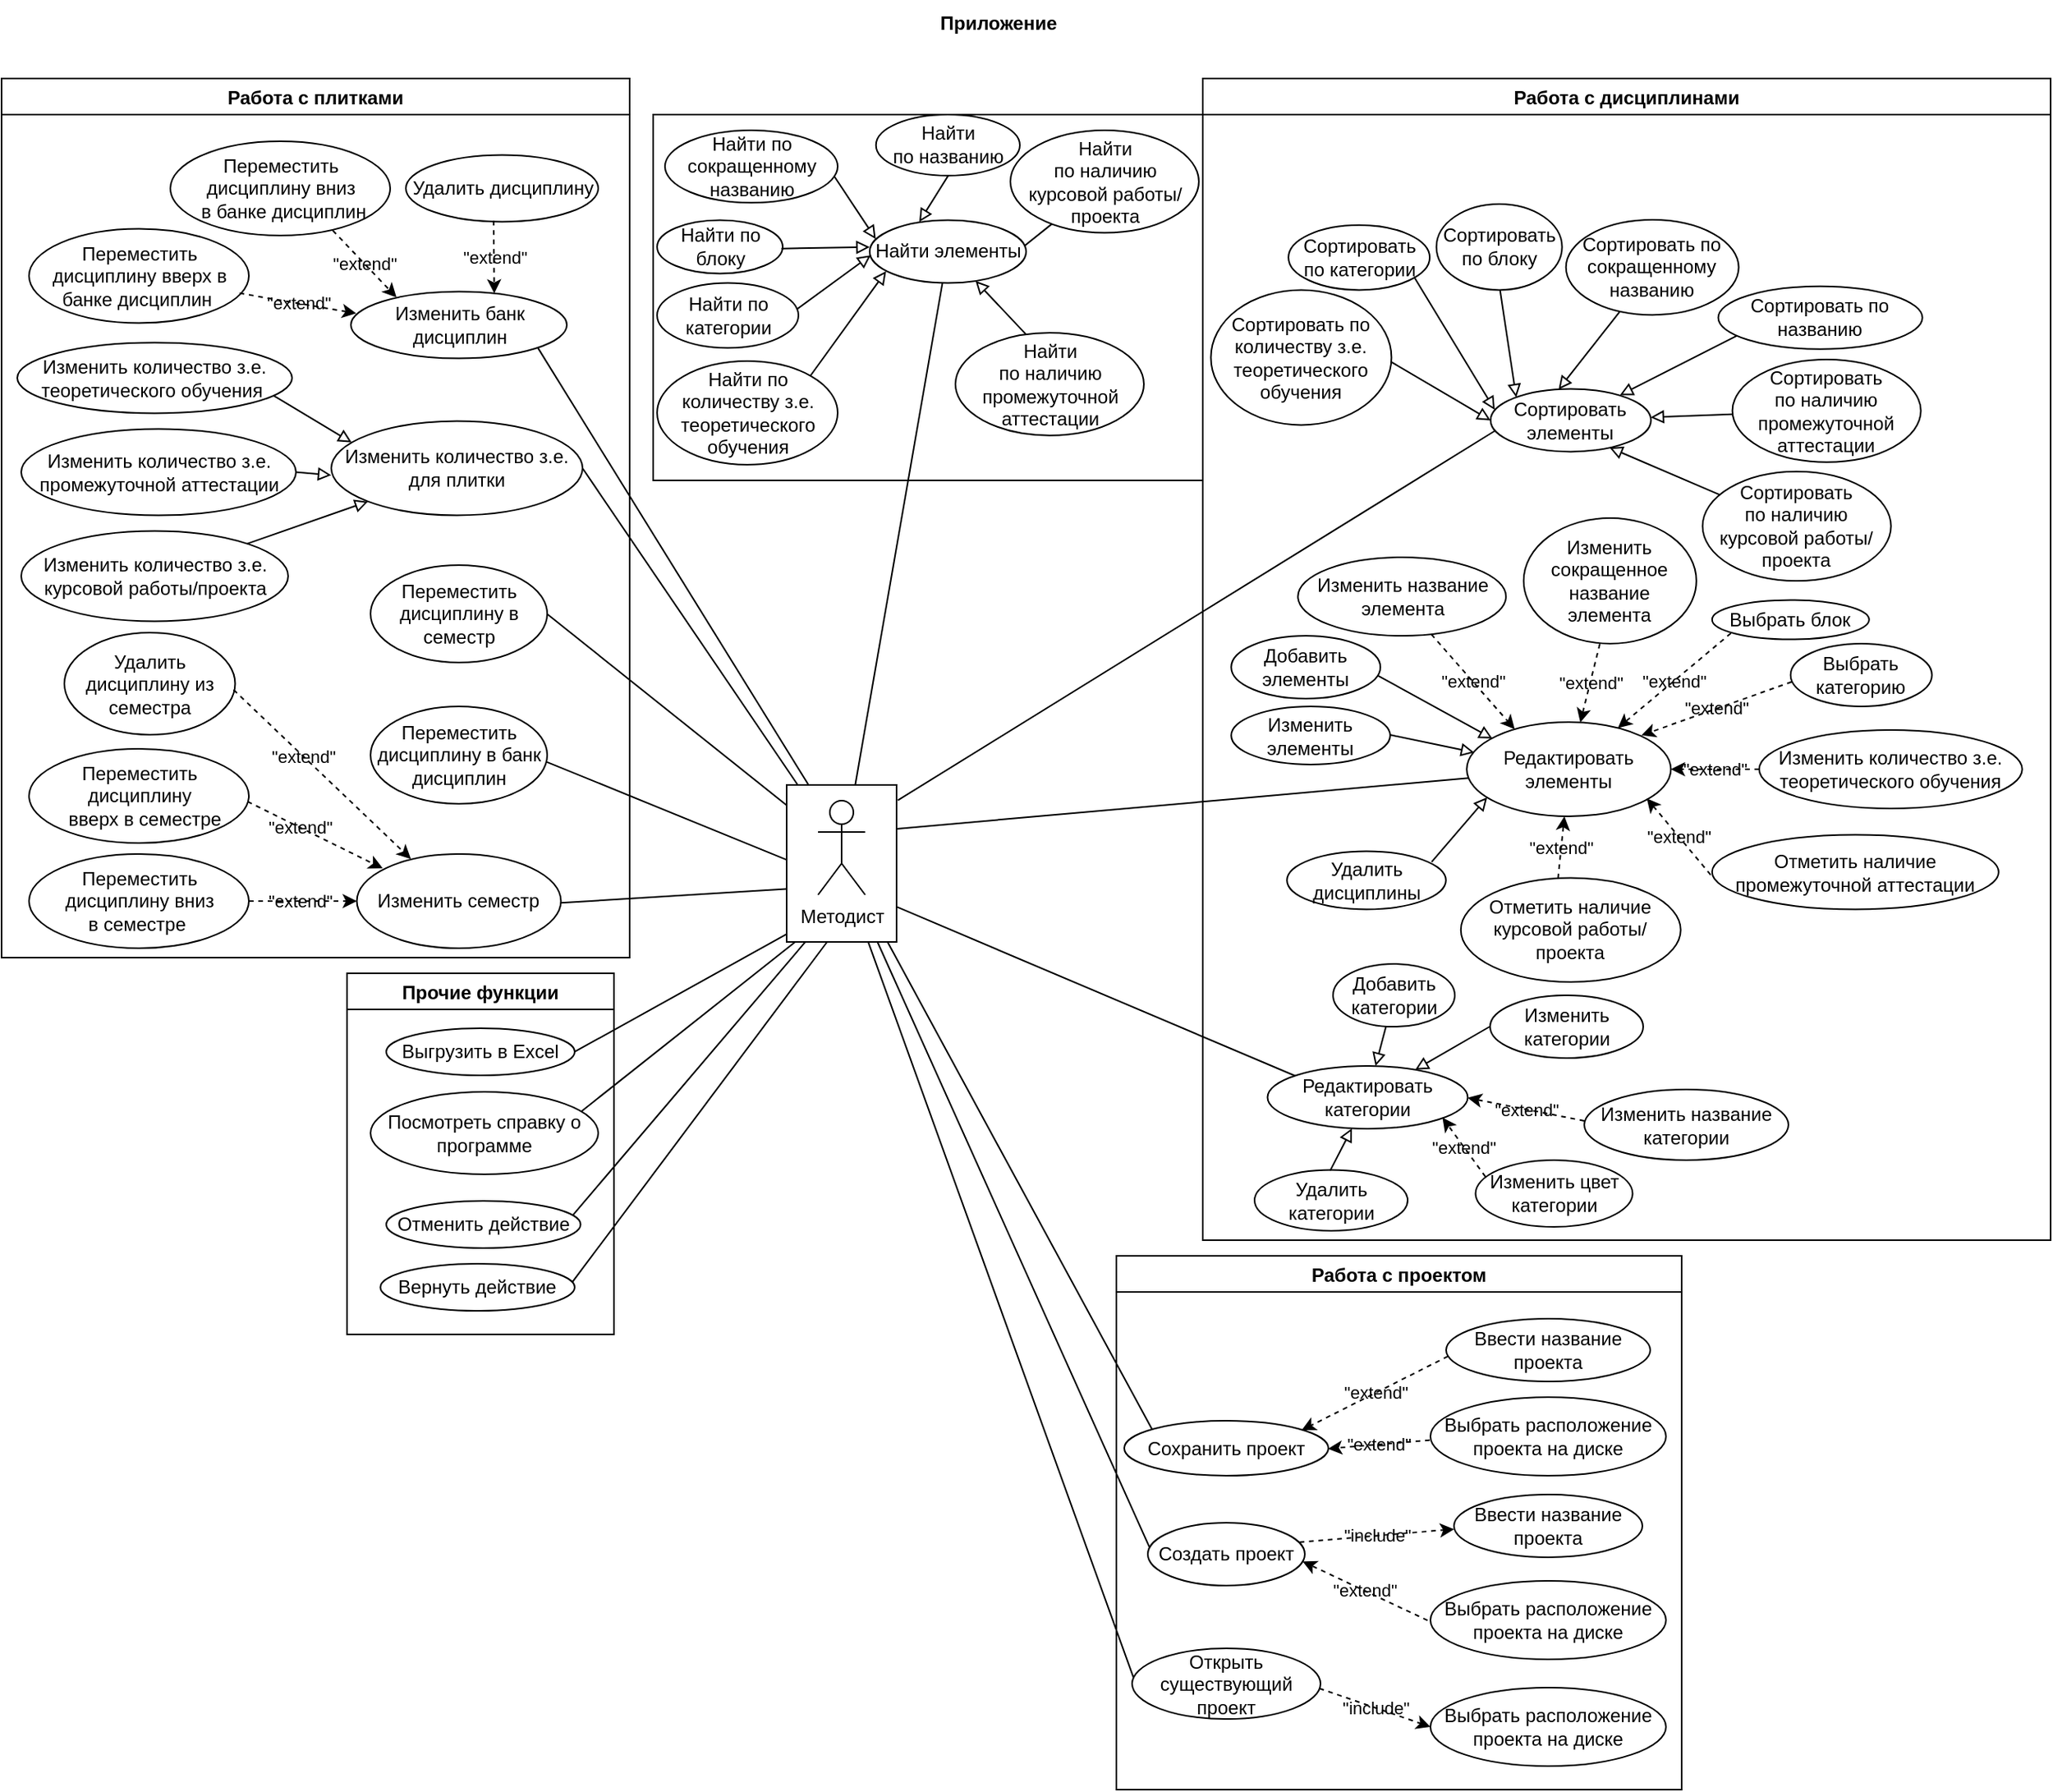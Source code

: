 <mxfile version="16.5.1" type="device"><diagram id="Zh0K8sYVSOeEKQllDIt9" name="Page-1"><mxGraphModel dx="2921" dy="776" grid="1" gridSize="10" guides="1" tooltips="1" connect="0" arrows="1" fold="1" page="1" pageScale="1" pageWidth="850" pageHeight="1100" math="0" shadow="0"><root><mxCell id="0"/><mxCell id="1" parent="0"/><mxCell id="0dDT19xBnsz_skr_ZI1Z-119" value="" style="rounded=0;whiteSpace=wrap;html=1;fillColor=none;" parent="1" vertex="1"><mxGeometry x="-465" y="73" width="350" height="233" as="geometry"/></mxCell><mxCell id="RFsgLL99TNIovuflk_hB-1" value="" style="rounded=0;whiteSpace=wrap;html=1;fillColor=none;" parent="1" vertex="1"><mxGeometry x="-380" y="500" width="70" height="100" as="geometry"/></mxCell><mxCell id="kAwzmWlMEPiF8q2u1fac-1" value="Методист" style="shape=umlActor;verticalLabelPosition=bottom;verticalAlign=top;html=1;outlineConnect=0;" parent="1" vertex="1"><mxGeometry x="-360" y="510" width="30" height="60" as="geometry"/></mxCell><mxCell id="kAwzmWlMEPiF8q2u1fac-12" value="" style="endArrow=none;html=1;rounded=0;entryX=0.01;entryY=0.387;entryDx=0;entryDy=0;entryPerimeter=0;exitX=0.826;exitY=1;exitDx=0;exitDy=0;exitPerimeter=0;" parent="1" source="RFsgLL99TNIovuflk_hB-1" target="LZsryedqlRt3QVz7Ifx7-2" edge="1"><mxGeometry width="50" height="50" relative="1" as="geometry"><mxPoint x="-330" y="530" as="sourcePoint"/><mxPoint x="-157.5" y="928.28" as="targetPoint"/></mxGeometry></mxCell><mxCell id="kAwzmWlMEPiF8q2u1fac-13" value="" style="endArrow=none;html=1;rounded=0;entryX=0.014;entryY=0.463;entryDx=0;entryDy=0;entryPerimeter=0;exitX=0.741;exitY=0.998;exitDx=0;exitDy=0;exitPerimeter=0;" parent="1" source="RFsgLL99TNIovuflk_hB-1" target="LZsryedqlRt3QVz7Ifx7-3" edge="1"><mxGeometry width="50" height="50" relative="1" as="geometry"><mxPoint x="-330" y="530" as="sourcePoint"/><mxPoint x="-167.56" y="986.58" as="targetPoint"/></mxGeometry></mxCell><mxCell id="kAwzmWlMEPiF8q2u1fac-36" value="" style="endArrow=none;html=1;rounded=0;exitX=0.998;exitY=0.28;exitDx=0;exitDy=0;exitPerimeter=0;" parent="1" source="RFsgLL99TNIovuflk_hB-1" target="0dDT19xBnsz_skr_ZI1Z-52" edge="1"><mxGeometry width="50" height="50" relative="1" as="geometry"><mxPoint x="-330" y="530" as="sourcePoint"/><mxPoint x="0.75" y="443.75" as="targetPoint"/></mxGeometry></mxCell><mxCell id="kAwzmWlMEPiF8q2u1fac-79" value="" style="endArrow=none;html=1;rounded=0;entryX=0.138;entryY=0.167;entryDx=0;entryDy=0;entryPerimeter=0;exitX=0.916;exitY=0.998;exitDx=0;exitDy=0;exitPerimeter=0;" parent="1" source="RFsgLL99TNIovuflk_hB-1" target="LZsryedqlRt3QVz7Ifx7-10" edge="1"><mxGeometry width="50" height="50" relative="1" as="geometry"><mxPoint x="-330" y="530" as="sourcePoint"/><mxPoint x="-162.76" y="878.57" as="targetPoint"/></mxGeometry></mxCell><mxCell id="kAwzmWlMEPiF8q2u1fac-81" value="" style="endArrow=none;html=1;rounded=0;entryX=0.998;entryY=0.504;entryDx=0;entryDy=0;entryPerimeter=0;exitX=-0.001;exitY=0.951;exitDx=0;exitDy=0;exitPerimeter=0;" parent="1" source="RFsgLL99TNIovuflk_hB-1" target="kAwzmWlMEPiF8q2u1fac-80" edge="1"><mxGeometry width="50" height="50" relative="1" as="geometry"><mxPoint x="-360" y="530" as="sourcePoint"/><mxPoint x="-535" y="370" as="targetPoint"/></mxGeometry></mxCell><mxCell id="kAwzmWlMEPiF8q2u1fac-84" value="" style="endArrow=none;html=1;rounded=0;exitX=0.962;exitY=0.294;exitDx=0;exitDy=0;exitPerimeter=0;entryX=0.169;entryY=1.001;entryDx=0;entryDy=0;entryPerimeter=0;" parent="1" source="kAwzmWlMEPiF8q2u1fac-85" target="RFsgLL99TNIovuflk_hB-1" edge="1"><mxGeometry width="50" height="50" relative="1" as="geometry"><mxPoint x="-560" y="830" as="sourcePoint"/><mxPoint x="-360" y="530" as="targetPoint"/></mxGeometry></mxCell><mxCell id="kAwzmWlMEPiF8q2u1fac-87" value="" style="endArrow=none;html=1;rounded=0;exitX=0.988;exitY=0.39;exitDx=0;exitDy=0;exitPerimeter=0;entryX=0.368;entryY=1;entryDx=0;entryDy=0;entryPerimeter=0;" parent="1" source="kAwzmWlMEPiF8q2u1fac-86" target="RFsgLL99TNIovuflk_hB-1" edge="1"><mxGeometry width="50" height="50" relative="1" as="geometry"><mxPoint x="-662.5" y="860" as="sourcePoint"/><mxPoint x="-360" y="530" as="targetPoint"/></mxGeometry></mxCell><mxCell id="v6wUXLLYPW9MeNvtV2WF-36" value="" style="endArrow=none;html=1;rounded=0;entryX=0.927;entryY=0.235;entryDx=0;entryDy=0;entryPerimeter=0;exitX=0.078;exitY=1;exitDx=0;exitDy=0;exitPerimeter=0;" parent="1" source="RFsgLL99TNIovuflk_hB-1" target="v6wUXLLYPW9MeNvtV2WF-35" edge="1"><mxGeometry width="50" height="50" relative="1" as="geometry"><mxPoint x="-360" y="530" as="sourcePoint"/><mxPoint x="-608.45" y="333.7" as="targetPoint"/></mxGeometry></mxCell><mxCell id="a7HYJBhB6-KczriwUQ04-21" value="" style="endArrow=none;html=1;rounded=0;entryX=0.144;entryY=0.166;entryDx=0;entryDy=0;entryPerimeter=0;exitX=0.999;exitY=0.776;exitDx=0;exitDy=0;exitPerimeter=0;" parent="1" source="RFsgLL99TNIovuflk_hB-1" target="0dDT19xBnsz_skr_ZI1Z-42" edge="1"><mxGeometry width="50" height="50" relative="1" as="geometry"><mxPoint x="-330" y="530" as="sourcePoint"/><mxPoint x="-92.99" y="666.6" as="targetPoint"/></mxGeometry></mxCell><mxCell id="a7HYJBhB6-KczriwUQ04-71" value="Прочие функции" style="swimlane;" parent="1" vertex="1"><mxGeometry x="-660" y="620" width="170" height="230" as="geometry"/></mxCell><mxCell id="kAwzmWlMEPiF8q2u1fac-73" style="edgeStyle=orthogonalEdgeStyle;rounded=0;orthogonalLoop=1;jettySize=auto;html=1;exitX=0.5;exitY=1;exitDx=0;exitDy=0;labelBorderColor=none;endArrow=block;endFill=0;" parent="a7HYJBhB6-KczriwUQ04-71" edge="1"><mxGeometry relative="1" as="geometry"><mxPoint x="35" y="46.75" as="sourcePoint"/><mxPoint x="35" y="46.75" as="targetPoint"/></mxGeometry></mxCell><mxCell id="kAwzmWlMEPiF8q2u1fac-80" value="Выгрузить в Excel" style="ellipse;whiteSpace=wrap;html=1;" parent="a7HYJBhB6-KczriwUQ04-71" vertex="1"><mxGeometry x="25" y="35" width="120" height="30" as="geometry"/></mxCell><mxCell id="kAwzmWlMEPiF8q2u1fac-85" value="Отменить действие" style="ellipse;whiteSpace=wrap;html=1;" parent="a7HYJBhB6-KczriwUQ04-71" vertex="1"><mxGeometry x="25" y="145" width="123.75" height="30" as="geometry"/></mxCell><mxCell id="kAwzmWlMEPiF8q2u1fac-86" value="Вернуть действие" style="ellipse;whiteSpace=wrap;html=1;" parent="a7HYJBhB6-KczriwUQ04-71" vertex="1"><mxGeometry x="21.25" y="185" width="123.75" height="30" as="geometry"/></mxCell><mxCell id="v6wUXLLYPW9MeNvtV2WF-35" value="Посмотреть справку о программе" style="ellipse;whiteSpace=wrap;html=1;" parent="a7HYJBhB6-KczriwUQ04-71" vertex="1"><mxGeometry x="15" y="75.5" width="145" height="52.5" as="geometry"/></mxCell><mxCell id="M-LF0yzMSiK4M49_M9BI-1" value="" style="endArrow=none;html=1;rounded=0;exitX=1;exitY=0.5;exitDx=0;exitDy=0;entryX=0.102;entryY=0.001;entryDx=0;entryDy=0;entryPerimeter=0;" parent="1" source="M-LF0yzMSiK4M49_M9BI-19" target="RFsgLL99TNIovuflk_hB-1" edge="1"><mxGeometry width="50" height="50" relative="1" as="geometry"><mxPoint x="-552" y="390" as="sourcePoint"/><mxPoint x="-360" y="530" as="targetPoint"/></mxGeometry></mxCell><mxCell id="M-LF0yzMSiK4M49_M9BI-2" value="" style="endArrow=none;html=1;rounded=0;entryX=0.997;entryY=0.498;entryDx=0;entryDy=0;entryPerimeter=0;exitX=0.001;exitY=0.13;exitDx=0;exitDy=0;exitPerimeter=0;" parent="1" source="RFsgLL99TNIovuflk_hB-1" target="M-LF0yzMSiK4M49_M9BI-27" edge="1"><mxGeometry width="50" height="50" relative="1" as="geometry"><mxPoint x="-360" y="530" as="sourcePoint"/><mxPoint x="-644.64" y="479.84" as="targetPoint"/></mxGeometry></mxCell><mxCell id="M-LF0yzMSiK4M49_M9BI-4" value="" style="endArrow=none;html=1;rounded=0;entryX=0.863;entryY=0.828;entryDx=0;entryDy=0;entryPerimeter=0;exitX=0.199;exitY=0;exitDx=0;exitDy=0;exitPerimeter=0;" parent="1" source="RFsgLL99TNIovuflk_hB-1" target="M-LF0yzMSiK4M49_M9BI-9" edge="1"><mxGeometry width="50" height="50" relative="1" as="geometry"><mxPoint x="-360" y="530" as="sourcePoint"/><mxPoint x="-652.645" y="72.185" as="targetPoint"/></mxGeometry></mxCell><mxCell id="M-LF0yzMSiK4M49_M9BI-5" value="" style="endArrow=none;html=1;rounded=0;entryX=0.997;entryY=0.519;entryDx=0;entryDy=0;entryPerimeter=0;exitX=-0.001;exitY=0.662;exitDx=0;exitDy=0;exitPerimeter=0;" parent="1" source="RFsgLL99TNIovuflk_hB-1" target="M-LF0yzMSiK4M49_M9BI-21" edge="1"><mxGeometry width="50" height="50" relative="1" as="geometry"><mxPoint x="-360" y="530" as="sourcePoint"/><mxPoint x="-622.3" y="475.95" as="targetPoint"/></mxGeometry></mxCell><mxCell id="M-LF0yzMSiK4M49_M9BI-29" value="" style="endArrow=none;html=1;rounded=0;entryX=0.996;entryY=0.569;entryDx=0;entryDy=0;entryPerimeter=0;exitX=0;exitY=0.477;exitDx=0;exitDy=0;exitPerimeter=0;" parent="1" source="RFsgLL99TNIovuflk_hB-1" target="M-LF0yzMSiK4M49_M9BI-28" edge="1"><mxGeometry width="50" height="50" relative="1" as="geometry"><mxPoint x="-360" y="530" as="sourcePoint"/><mxPoint x="-535.337" y="374.626" as="targetPoint"/></mxGeometry></mxCell><mxCell id="LZsryedqlRt3QVz7Ifx7-1" value="Работа с проектом" style="swimlane;" parent="1" vertex="1"><mxGeometry x="-170" y="800" width="360" height="340" as="geometry"/></mxCell><mxCell id="LZsryedqlRt3QVz7Ifx7-2" value="Создать проект" style="ellipse;whiteSpace=wrap;html=1;" parent="LZsryedqlRt3QVz7Ifx7-1" vertex="1"><mxGeometry x="20" y="170" width="100" height="40" as="geometry"/></mxCell><mxCell id="LZsryedqlRt3QVz7Ifx7-3" value="Открыть существующий проект" style="ellipse;whiteSpace=wrap;html=1;" parent="LZsryedqlRt3QVz7Ifx7-1" vertex="1"><mxGeometry x="10" y="250" width="120" height="45" as="geometry"/></mxCell><mxCell id="LZsryedqlRt3QVz7Ifx7-4" value="&quot;extend&quot;" style="endArrow=classic;html=1;rounded=0;dashed=1;entryX=0.986;entryY=0.616;entryDx=0;entryDy=0;entryPerimeter=0;exitX=-0.012;exitY=0.504;exitDx=0;exitDy=0;exitPerimeter=0;labelBackgroundColor=none;" parent="LZsryedqlRt3QVz7Ifx7-1" source="LZsryedqlRt3QVz7Ifx7-5" target="LZsryedqlRt3QVz7Ifx7-2" edge="1"><mxGeometry width="50" height="50" relative="1" as="geometry"><mxPoint x="197.5" y="157.5" as="sourcePoint"/><mxPoint x="157.5" y="57.5" as="targetPoint"/></mxGeometry></mxCell><mxCell id="LZsryedqlRt3QVz7Ifx7-5" value="Выбрать расположение проекта на диске" style="ellipse;whiteSpace=wrap;html=1;" parent="LZsryedqlRt3QVz7Ifx7-1" vertex="1"><mxGeometry x="200" y="207" width="150" height="50" as="geometry"/></mxCell><mxCell id="LZsryedqlRt3QVz7Ifx7-6" value="&quot;include&quot;" style="endArrow=classic;html=1;rounded=0;dashed=1;exitX=0.994;exitY=0.567;exitDx=0;exitDy=0;entryX=0;entryY=0.5;entryDx=0;entryDy=0;exitPerimeter=0;labelBackgroundColor=none;" parent="LZsryedqlRt3QVz7Ifx7-1" source="LZsryedqlRt3QVz7Ifx7-3" target="LZsryedqlRt3QVz7Ifx7-7" edge="1"><mxGeometry width="50" height="50" relative="1" as="geometry"><mxPoint x="97.5" y="317" as="sourcePoint"/><mxPoint x="162.5" y="317" as="targetPoint"/></mxGeometry></mxCell><mxCell id="LZsryedqlRt3QVz7Ifx7-7" value="Выбрать расположение проекта на диске" style="ellipse;whiteSpace=wrap;html=1;" parent="LZsryedqlRt3QVz7Ifx7-1" vertex="1"><mxGeometry x="200" y="275" width="150" height="50" as="geometry"/></mxCell><mxCell id="LZsryedqlRt3QVz7Ifx7-8" value="Ввести название проекта" style="ellipse;whiteSpace=wrap;html=1;" parent="LZsryedqlRt3QVz7Ifx7-1" vertex="1"><mxGeometry x="215" y="152" width="120" height="40" as="geometry"/></mxCell><mxCell id="LZsryedqlRt3QVz7Ifx7-9" value="&quot;include&quot;" style="endArrow=classic;html=1;rounded=0;dashed=1;exitX=0.967;exitY=0.308;exitDx=0;exitDy=0;entryX=0.001;entryY=0.552;entryDx=0;entryDy=0;labelBackgroundColor=none;exitPerimeter=0;entryPerimeter=0;" parent="LZsryedqlRt3QVz7Ifx7-1" source="LZsryedqlRt3QVz7Ifx7-2" target="LZsryedqlRt3QVz7Ifx7-8" edge="1"><mxGeometry width="50" height="50" relative="1" as="geometry"><mxPoint x="80.26" y="212.72" as="sourcePoint"/><mxPoint x="177.5" y="77.5" as="targetPoint"/></mxGeometry></mxCell><mxCell id="LZsryedqlRt3QVz7Ifx7-10" value="Сохранить проект" style="ellipse;whiteSpace=wrap;html=1;" parent="LZsryedqlRt3QVz7Ifx7-1" vertex="1"><mxGeometry x="5" y="105" width="130" height="35" as="geometry"/></mxCell><mxCell id="LZsryedqlRt3QVz7Ifx7-11" value="&quot;extend&quot;" style="endArrow=classic;html=1;rounded=0;dashed=1;entryX=0.998;entryY=0.51;entryDx=0;entryDy=0;entryPerimeter=0;labelBackgroundColor=none;exitX=-0.003;exitY=0.548;exitDx=0;exitDy=0;exitPerimeter=0;" parent="LZsryedqlRt3QVz7Ifx7-1" source="LZsryedqlRt3QVz7Ifx7-12" target="LZsryedqlRt3QVz7Ifx7-10" edge="1"><mxGeometry width="50" height="50" relative="1" as="geometry"><mxPoint x="175" y="112" as="sourcePoint"/><mxPoint x="150.9" y="102.0" as="targetPoint"/></mxGeometry></mxCell><mxCell id="LZsryedqlRt3QVz7Ifx7-12" value="Выбрать расположение проекта на диске" style="ellipse;whiteSpace=wrap;html=1;" parent="LZsryedqlRt3QVz7Ifx7-1" vertex="1"><mxGeometry x="200" y="90" width="150" height="50" as="geometry"/></mxCell><mxCell id="LZsryedqlRt3QVz7Ifx7-13" value="Ввести название проекта" style="ellipse;whiteSpace=wrap;html=1;" parent="LZsryedqlRt3QVz7Ifx7-1" vertex="1"><mxGeometry x="210" y="40" width="130" height="40" as="geometry"/></mxCell><mxCell id="LZsryedqlRt3QVz7Ifx7-14" value="&quot;extend&quot;" style="endArrow=classic;html=1;rounded=0;dashed=1;entryX=0.869;entryY=0.173;entryDx=0;entryDy=0;entryPerimeter=0;labelBackgroundColor=none;exitX=0.009;exitY=0.599;exitDx=0;exitDy=0;exitPerimeter=0;" parent="LZsryedqlRt3QVz7Ifx7-1" source="LZsryedqlRt3QVz7Ifx7-13" target="LZsryedqlRt3QVz7Ifx7-10" edge="1"><mxGeometry width="50" height="50" relative="1" as="geometry"><mxPoint x="150.53" y="107.18" as="sourcePoint"/><mxPoint x="100.0" y="140" as="targetPoint"/></mxGeometry></mxCell><mxCell id="RFsgLL99TNIovuflk_hB-2" value="" style="endArrow=none;html=1;rounded=0;" parent="1" edge="1"><mxGeometry width="50" height="50" relative="1" as="geometry"><mxPoint x="-330" y="530" as="sourcePoint"/><mxPoint x="-330" y="530" as="targetPoint"/></mxGeometry></mxCell><mxCell id="RFsgLL99TNIovuflk_hB-5" value="&lt;b&gt;Приложение&lt;/b&gt;" style="text;html=1;strokeColor=none;fillColor=none;align=center;verticalAlign=middle;whiteSpace=wrap;rounded=0;" parent="1" vertex="1"><mxGeometry x="-275" width="60" height="30" as="geometry"/></mxCell><mxCell id="M-LF0yzMSiK4M49_M9BI-6" value="Работа с плитками" style="swimlane;" parent="1" vertex="1"><mxGeometry x="-880" y="50" width="400" height="560" as="geometry"/></mxCell><mxCell id="M-LF0yzMSiK4M49_M9BI-7" value="Переместить дисциплину вверх в банке дисциплин&amp;nbsp;" style="ellipse;whiteSpace=wrap;html=1;" parent="M-LF0yzMSiK4M49_M9BI-6" vertex="1"><mxGeometry x="17.5" y="95.75" width="140" height="60" as="geometry"/></mxCell><mxCell id="M-LF0yzMSiK4M49_M9BI-8" value="Перемеcтить дисциплину вниз&lt;br&gt;&amp;nbsp; в банке дисциплин&amp;nbsp;" style="ellipse;whiteSpace=wrap;html=1;" parent="M-LF0yzMSiK4M49_M9BI-6" vertex="1"><mxGeometry x="107.5" y="40" width="140" height="60" as="geometry"/></mxCell><mxCell id="M-LF0yzMSiK4M49_M9BI-9" value="Изменить банк дисциплин" style="ellipse;whiteSpace=wrap;html=1;" parent="M-LF0yzMSiK4M49_M9BI-6" vertex="1"><mxGeometry x="222.5" y="135.75" width="137.5" height="42.5" as="geometry"/></mxCell><mxCell id="M-LF0yzMSiK4M49_M9BI-10" value="Удалить дисциплину" style="ellipse;whiteSpace=wrap;html=1;" parent="M-LF0yzMSiK4M49_M9BI-6" vertex="1"><mxGeometry x="257.5" y="48.75" width="122.5" height="42.5" as="geometry"/></mxCell><mxCell id="M-LF0yzMSiK4M49_M9BI-11" value="&quot;extend&quot;" style="endArrow=classic;html=1;rounded=0;dashed=1;entryX=0.032;entryY=0.326;entryDx=0;entryDy=0;entryPerimeter=0;labelBackgroundColor=none;" parent="M-LF0yzMSiK4M49_M9BI-6" edge="1"><mxGeometry width="50" height="50" relative="1" as="geometry"><mxPoint x="151.594" y="136.783" as="sourcePoint"/><mxPoint x="225.9" y="149.605" as="targetPoint"/></mxGeometry></mxCell><mxCell id="M-LF0yzMSiK4M49_M9BI-12" value="&quot;extend&quot;" style="endArrow=classic;html=1;rounded=0;dashed=1;entryX=0.211;entryY=0.086;entryDx=0;entryDy=0;entryPerimeter=0;labelBackgroundColor=none;exitX=0.739;exitY=0.947;exitDx=0;exitDy=0;exitPerimeter=0;" parent="M-LF0yzMSiK4M49_M9BI-6" source="M-LF0yzMSiK4M49_M9BI-8" target="M-LF0yzMSiK4M49_M9BI-9" edge="1"><mxGeometry width="50" height="50" relative="1" as="geometry"><mxPoint x="120.629" y="100.331" as="sourcePoint"/><mxPoint x="184.9" y="139.605" as="targetPoint"/></mxGeometry></mxCell><mxCell id="M-LF0yzMSiK4M49_M9BI-13" value="&quot;extend&quot;" style="endArrow=classic;html=1;rounded=0;dashed=1;entryX=0.664;entryY=0.027;entryDx=0;entryDy=0;entryPerimeter=0;labelBackgroundColor=none;exitX=0.456;exitY=0.986;exitDx=0;exitDy=0;exitPerimeter=0;" parent="M-LF0yzMSiK4M49_M9BI-6" source="M-LF0yzMSiK4M49_M9BI-10" target="M-LF0yzMSiK4M49_M9BI-9" edge="1"><mxGeometry width="50" height="50" relative="1" as="geometry"><mxPoint x="222.46" y="67.01" as="sourcePoint"/><mxPoint x="236.875" y="126.685" as="targetPoint"/></mxGeometry></mxCell><mxCell id="M-LF0yzMSiK4M49_M9BI-14" value="Изменить количество з.е.&lt;br&gt;теоретического обучения&amp;nbsp;" style="ellipse;whiteSpace=wrap;html=1;" parent="M-LF0yzMSiK4M49_M9BI-6" vertex="1"><mxGeometry x="10" y="168.25" width="175" height="45" as="geometry"/></mxCell><mxCell id="M-LF0yzMSiK4M49_M9BI-15" value="Изменить количество з.е. промежуточной аттестации" style="ellipse;whiteSpace=wrap;html=1;" parent="M-LF0yzMSiK4M49_M9BI-6" vertex="1"><mxGeometry x="12.5" y="223.25" width="175" height="55" as="geometry"/></mxCell><mxCell id="M-LF0yzMSiK4M49_M9BI-16" value="Изменить количество з.е. курсовой работы/проекта" style="ellipse;whiteSpace=wrap;html=1;" parent="M-LF0yzMSiK4M49_M9BI-6" vertex="1"><mxGeometry x="12.5" y="288.25" width="170" height="57.5" as="geometry"/></mxCell><mxCell id="M-LF0yzMSiK4M49_M9BI-17" value="" style="endArrow=block;html=1;rounded=0;labelBorderColor=none;endFill=0;entryX=0;entryY=0.574;entryDx=0;entryDy=0;exitX=1;exitY=0.5;exitDx=0;exitDy=0;entryPerimeter=0;" parent="M-LF0yzMSiK4M49_M9BI-6" source="M-LF0yzMSiK4M49_M9BI-15" target="M-LF0yzMSiK4M49_M9BI-19" edge="1"><mxGeometry width="50" height="50" relative="1" as="geometry"><mxPoint x="187.5" y="348.25" as="sourcePoint"/><mxPoint x="217.5" y="298.25" as="targetPoint"/></mxGeometry></mxCell><mxCell id="M-LF0yzMSiK4M49_M9BI-18" value="" style="endArrow=block;html=1;rounded=0;labelBorderColor=none;endFill=0;entryX=0;entryY=1;entryDx=0;entryDy=0;" parent="M-LF0yzMSiK4M49_M9BI-6" source="M-LF0yzMSiK4M49_M9BI-16" target="M-LF0yzMSiK4M49_M9BI-19" edge="1"><mxGeometry width="50" height="50" relative="1" as="geometry"><mxPoint x="277.5" y="408.25" as="sourcePoint"/><mxPoint x="253.46" y="324.65" as="targetPoint"/></mxGeometry></mxCell><mxCell id="M-LF0yzMSiK4M49_M9BI-19" value="Изменить количество з.е. для плитки" style="ellipse;whiteSpace=wrap;html=1;" parent="M-LF0yzMSiK4M49_M9BI-6" vertex="1"><mxGeometry x="210" y="218.25" width="160" height="60" as="geometry"/></mxCell><mxCell id="M-LF0yzMSiK4M49_M9BI-20" value="" style="endArrow=block;html=1;rounded=0;labelBorderColor=none;endFill=0;entryX=0.081;entryY=0.226;entryDx=0;entryDy=0;entryPerimeter=0;exitX=0.932;exitY=0.748;exitDx=0;exitDy=0;exitPerimeter=0;" parent="M-LF0yzMSiK4M49_M9BI-6" source="M-LF0yzMSiK4M49_M9BI-14" target="M-LF0yzMSiK4M49_M9BI-19" edge="1"><mxGeometry width="50" height="50" relative="1" as="geometry"><mxPoint x="277.5" y="248.25" as="sourcePoint"/><mxPoint x="247.805" y="274.19" as="targetPoint"/></mxGeometry></mxCell><mxCell id="M-LF0yzMSiK4M49_M9BI-21" value="Изменить семестр" style="ellipse;whiteSpace=wrap;html=1;" parent="M-LF0yzMSiK4M49_M9BI-6" vertex="1"><mxGeometry x="226.25" y="494" width="130" height="60" as="geometry"/></mxCell><mxCell id="M-LF0yzMSiK4M49_M9BI-22" value="Переместить дисциплину&lt;br&gt;&amp;nbsp; вверх в семестре" style="ellipse;whiteSpace=wrap;html=1;" parent="M-LF0yzMSiK4M49_M9BI-6" vertex="1"><mxGeometry x="17.5" y="427" width="140" height="60" as="geometry"/></mxCell><mxCell id="M-LF0yzMSiK4M49_M9BI-23" value="Переместить дисциплину&amp;nbsp;вниз&lt;br&gt;в семестре&amp;nbsp;" style="ellipse;whiteSpace=wrap;html=1;" parent="M-LF0yzMSiK4M49_M9BI-6" vertex="1"><mxGeometry x="17.5" y="494" width="140" height="60" as="geometry"/></mxCell><mxCell id="M-LF0yzMSiK4M49_M9BI-24" value="&quot;extend&quot;" style="endArrow=classic;html=1;rounded=0;dashed=1;labelBackgroundColor=none;" parent="M-LF0yzMSiK4M49_M9BI-6" source="M-LF0yzMSiK4M49_M9BI-23" target="M-LF0yzMSiK4M49_M9BI-21" edge="1"><mxGeometry x="-0.054" width="50" height="50" relative="1" as="geometry"><mxPoint x="602.95" y="660.65" as="sourcePoint"/><mxPoint x="95.65" y="658.855" as="targetPoint"/><mxPoint as="offset"/></mxGeometry></mxCell><mxCell id="M-LF0yzMSiK4M49_M9BI-25" value="&quot;extend&quot;" style="endArrow=classic;html=1;rounded=0;dashed=1;entryX=0.127;entryY=0.153;entryDx=0;entryDy=0;entryPerimeter=0;labelBackgroundColor=none;exitX=0.994;exitY=0.56;exitDx=0;exitDy=0;exitPerimeter=0;" parent="M-LF0yzMSiK4M49_M9BI-6" source="M-LF0yzMSiK4M49_M9BI-22" target="M-LF0yzMSiK4M49_M9BI-21" edge="1"><mxGeometry x="-0.219" width="50" height="50" relative="1" as="geometry"><mxPoint x="111.25" y="540" as="sourcePoint"/><mxPoint x="147.625" y="645.935" as="targetPoint"/><mxPoint as="offset"/></mxGeometry></mxCell><mxCell id="M-LF0yzMSiK4M49_M9BI-26" value="Удалить дисциплину из семестра" style="ellipse;whiteSpace=wrap;html=1;" parent="M-LF0yzMSiK4M49_M9BI-6" vertex="1"><mxGeometry x="40" y="353" width="108.75" height="65" as="geometry"/></mxCell><mxCell id="M-LF0yzMSiK4M49_M9BI-27" value="Переместить дисциплину в семестр" style="ellipse;whiteSpace=wrap;html=1;" parent="M-LF0yzMSiK4M49_M9BI-6" vertex="1"><mxGeometry x="235" y="310" width="112.5" height="62" as="geometry"/></mxCell><mxCell id="M-LF0yzMSiK4M49_M9BI-28" value="Переместить дисциплину в банк дисциплин" style="ellipse;whiteSpace=wrap;html=1;" parent="M-LF0yzMSiK4M49_M9BI-6" vertex="1"><mxGeometry x="235" y="400" width="112.5" height="62" as="geometry"/></mxCell><mxCell id="3c6LYTklqxiNuKAAxx59-1" value="&quot;extend&quot;" style="endArrow=classic;html=1;rounded=0;dashed=1;entryX=0.265;entryY=0.053;entryDx=0;entryDy=0;entryPerimeter=0;labelBackgroundColor=none;exitX=0.991;exitY=0.56;exitDx=0;exitDy=0;exitPerimeter=0;" parent="M-LF0yzMSiK4M49_M9BI-6" source="M-LF0yzMSiK4M49_M9BI-26" target="M-LF0yzMSiK4M49_M9BI-21" edge="1"><mxGeometry x="-0.219" width="50" height="50" relative="1" as="geometry"><mxPoint x="166.66" y="470.6" as="sourcePoint"/><mxPoint x="245.26" y="514.18" as="targetPoint"/><mxPoint as="offset"/></mxGeometry></mxCell><mxCell id="0dDT19xBnsz_skr_ZI1Z-40" value="Работа с дисциплинами" style="swimlane;" parent="1" vertex="1"><mxGeometry x="-115" y="50" width="540" height="740" as="geometry"/></mxCell><mxCell id="0dDT19xBnsz_skr_ZI1Z-41" value="Добавить категории" style="ellipse;whiteSpace=wrap;html=1;" parent="0dDT19xBnsz_skr_ZI1Z-40" vertex="1"><mxGeometry x="83" y="564" width="77.5" height="40" as="geometry"/></mxCell><mxCell id="0dDT19xBnsz_skr_ZI1Z-42" value="Редактировать категории" style="ellipse;whiteSpace=wrap;html=1;" parent="0dDT19xBnsz_skr_ZI1Z-40" vertex="1"><mxGeometry x="41.25" y="629" width="127.5" height="40" as="geometry"/></mxCell><mxCell id="0dDT19xBnsz_skr_ZI1Z-43" value="" style="endArrow=block;html=1;rounded=0;labelBorderColor=none;endFill=0;" parent="0dDT19xBnsz_skr_ZI1Z-40" source="0dDT19xBnsz_skr_ZI1Z-41" target="0dDT19xBnsz_skr_ZI1Z-42" edge="1"><mxGeometry width="50" height="50" relative="1" as="geometry"><mxPoint x="18.31" y="551.4" as="sourcePoint"/><mxPoint x="10.098" y="610.0" as="targetPoint"/></mxGeometry></mxCell><mxCell id="0dDT19xBnsz_skr_ZI1Z-44" value="Изменить категории" style="ellipse;whiteSpace=wrap;html=1;" parent="0dDT19xBnsz_skr_ZI1Z-40" vertex="1"><mxGeometry x="183" y="584" width="97.5" height="40" as="geometry"/></mxCell><mxCell id="0dDT19xBnsz_skr_ZI1Z-45" value="" style="endArrow=block;html=1;rounded=0;labelBorderColor=none;endFill=0;exitX=-0.003;exitY=0.5;exitDx=0;exitDy=0;exitPerimeter=0;" parent="0dDT19xBnsz_skr_ZI1Z-40" source="0dDT19xBnsz_skr_ZI1Z-44" target="0dDT19xBnsz_skr_ZI1Z-42" edge="1"><mxGeometry width="50" height="50" relative="1" as="geometry"><mxPoint x="193.13" y="645.0" as="sourcePoint"/><mxPoint x="159.802" y="675.97" as="targetPoint"/></mxGeometry></mxCell><mxCell id="0dDT19xBnsz_skr_ZI1Z-46" value="Удалить категории" style="ellipse;whiteSpace=wrap;html=1;" parent="0dDT19xBnsz_skr_ZI1Z-40" vertex="1"><mxGeometry x="33" y="695.25" width="97.5" height="38.75" as="geometry"/></mxCell><mxCell id="0dDT19xBnsz_skr_ZI1Z-47" value="" style="endArrow=block;html=1;rounded=0;labelBorderColor=none;endFill=0;exitX=0.494;exitY=0.011;exitDx=0;exitDy=0;exitPerimeter=0;" parent="0dDT19xBnsz_skr_ZI1Z-40" source="0dDT19xBnsz_skr_ZI1Z-46" target="0dDT19xBnsz_skr_ZI1Z-42" edge="1"><mxGeometry width="50" height="50" relative="1" as="geometry"><mxPoint x="218.75" y="724" as="sourcePoint"/><mxPoint x="194.123" y="689.649" as="targetPoint"/></mxGeometry></mxCell><mxCell id="0dDT19xBnsz_skr_ZI1Z-48" value="Изменить название категории" style="ellipse;whiteSpace=wrap;html=1;" parent="0dDT19xBnsz_skr_ZI1Z-40" vertex="1"><mxGeometry x="243" y="644" width="130" height="45" as="geometry"/></mxCell><mxCell id="0dDT19xBnsz_skr_ZI1Z-49" value="Изменить цвет категории" style="ellipse;whiteSpace=wrap;html=1;" parent="0dDT19xBnsz_skr_ZI1Z-40" vertex="1"><mxGeometry x="173.75" y="689" width="100" height="42.5" as="geometry"/></mxCell><mxCell id="0dDT19xBnsz_skr_ZI1Z-50" value="&quot;extend&quot;" style="endArrow=classic;html=1;rounded=0;dashed=1;labelBackgroundColor=none;exitX=0;exitY=0.444;exitDx=0;exitDy=0;exitPerimeter=0;entryX=1;entryY=0.508;entryDx=0;entryDy=0;entryPerimeter=0;" parent="0dDT19xBnsz_skr_ZI1Z-40" source="0dDT19xBnsz_skr_ZI1Z-48" target="0dDT19xBnsz_skr_ZI1Z-42" edge="1"><mxGeometry width="50" height="50" relative="1" as="geometry"><mxPoint x="253.97" y="479.25" as="sourcePoint"/><mxPoint x="211.967" y="516.6" as="targetPoint"/></mxGeometry></mxCell><mxCell id="0dDT19xBnsz_skr_ZI1Z-51" value="&quot;extend&quot;" style="endArrow=classic;html=1;rounded=0;dashed=1;labelBackgroundColor=none;entryX=0.874;entryY=0.823;entryDx=0;entryDy=0;entryPerimeter=0;exitX=0.063;exitY=0.249;exitDx=0;exitDy=0;exitPerimeter=0;" parent="0dDT19xBnsz_skr_ZI1Z-40" source="0dDT19xBnsz_skr_ZI1Z-49" target="0dDT19xBnsz_skr_ZI1Z-42" edge="1"><mxGeometry width="50" height="50" relative="1" as="geometry"><mxPoint x="368.75" y="704" as="sourcePoint"/><mxPoint x="323.84" y="677.789" as="targetPoint"/></mxGeometry></mxCell><mxCell id="0dDT19xBnsz_skr_ZI1Z-52" value="Редактировать элементы" style="ellipse;whiteSpace=wrap;html=1;" parent="0dDT19xBnsz_skr_ZI1Z-40" vertex="1"><mxGeometry x="168.13" y="410" width="130" height="60" as="geometry"/></mxCell><mxCell id="0dDT19xBnsz_skr_ZI1Z-53" value="Выбрать блок" style="ellipse;whiteSpace=wrap;html=1;" parent="0dDT19xBnsz_skr_ZI1Z-40" vertex="1"><mxGeometry x="324.38" y="332.25" width="100" height="25" as="geometry"/></mxCell><mxCell id="0dDT19xBnsz_skr_ZI1Z-54" value="Изменить название элемента" style="ellipse;whiteSpace=wrap;html=1;" parent="0dDT19xBnsz_skr_ZI1Z-40" vertex="1"><mxGeometry x="60.63" y="305" width="132.5" height="50" as="geometry"/></mxCell><mxCell id="0dDT19xBnsz_skr_ZI1Z-55" value="Изменить количество з.е.&lt;br&gt;теоретического обучения" style="ellipse;whiteSpace=wrap;html=1;" parent="0dDT19xBnsz_skr_ZI1Z-40" vertex="1"><mxGeometry x="354.38" y="415" width="167.5" height="50" as="geometry"/></mxCell><mxCell id="0dDT19xBnsz_skr_ZI1Z-56" value="&quot;extend&quot;" style="endArrow=classic;html=1;rounded=0;dashed=1;labelBorderColor=none;exitX=0.641;exitY=0.981;exitDx=0;exitDy=0;exitPerimeter=0;labelBackgroundColor=none;entryX=0.235;entryY=0.075;entryDx=0;entryDy=0;entryPerimeter=0;" parent="0dDT19xBnsz_skr_ZI1Z-40" source="0dDT19xBnsz_skr_ZI1Z-54" target="0dDT19xBnsz_skr_ZI1Z-52" edge="1"><mxGeometry width="50" height="50" relative="1" as="geometry"><mxPoint x="308.13" y="450" as="sourcePoint"/><mxPoint x="78.13" y="380" as="targetPoint"/></mxGeometry></mxCell><mxCell id="0dDT19xBnsz_skr_ZI1Z-59" value="Выбрать категорию" style="ellipse;whiteSpace=wrap;html=1;" parent="0dDT19xBnsz_skr_ZI1Z-40" vertex="1"><mxGeometry x="374.38" y="360" width="90" height="40" as="geometry"/></mxCell><mxCell id="0dDT19xBnsz_skr_ZI1Z-62" value="Отметить наличие курсовой работы/ проекта" style="ellipse;whiteSpace=wrap;html=1;" parent="0dDT19xBnsz_skr_ZI1Z-40" vertex="1"><mxGeometry x="164.38" y="509.25" width="140" height="66.25" as="geometry"/></mxCell><mxCell id="0dDT19xBnsz_skr_ZI1Z-63" value="&quot;extend&quot;" style="endArrow=classic;html=1;rounded=0;dashed=1;exitX=0.442;exitY=0.005;exitDx=0;exitDy=0;labelBackgroundColor=none;exitPerimeter=0;" parent="0dDT19xBnsz_skr_ZI1Z-40" source="0dDT19xBnsz_skr_ZI1Z-62" target="0dDT19xBnsz_skr_ZI1Z-52" edge="1"><mxGeometry width="50" height="50" relative="1" as="geometry"><mxPoint x="93.13" y="515" as="sourcePoint"/><mxPoint x="186.71" y="466.62" as="targetPoint"/></mxGeometry></mxCell><mxCell id="0dDT19xBnsz_skr_ZI1Z-64" value="Изменить сокращенное название элемента" style="ellipse;whiteSpace=wrap;html=1;" parent="0dDT19xBnsz_skr_ZI1Z-40" vertex="1"><mxGeometry x="204.38" y="280" width="110" height="80" as="geometry"/></mxCell><mxCell id="0dDT19xBnsz_skr_ZI1Z-65" value="Отметить наличие промежуточной аттестации" style="ellipse;whiteSpace=wrap;html=1;" parent="0dDT19xBnsz_skr_ZI1Z-40" vertex="1"><mxGeometry x="324.38" y="481.75" width="182.5" height="47.5" as="geometry"/></mxCell><mxCell id="0dDT19xBnsz_skr_ZI1Z-66" value="&quot;extend&quot;" style="endArrow=classic;html=1;rounded=0;dashed=1;labelBackgroundColor=none;exitX=-0.005;exitY=0.537;exitDx=0;exitDy=0;exitPerimeter=0;entryX=0.882;entryY=0.809;entryDx=0;entryDy=0;entryPerimeter=0;" parent="0dDT19xBnsz_skr_ZI1Z-40" source="0dDT19xBnsz_skr_ZI1Z-65" target="0dDT19xBnsz_skr_ZI1Z-52" edge="1"><mxGeometry width="50" height="50" relative="1" as="geometry"><mxPoint x="333.53" y="559.105" as="sourcePoint"/><mxPoint x="266.361" y="478.019" as="targetPoint"/></mxGeometry></mxCell><mxCell id="0dDT19xBnsz_skr_ZI1Z-67" value="&quot;extend&quot;" style="endArrow=classic;html=1;rounded=0;dashed=1;labelBorderColor=none;exitX=0.441;exitY=1.002;exitDx=0;exitDy=0;exitPerimeter=0;labelBackgroundColor=none;" parent="0dDT19xBnsz_skr_ZI1Z-40" source="0dDT19xBnsz_skr_ZI1Z-64" target="0dDT19xBnsz_skr_ZI1Z-52" edge="1"><mxGeometry width="50" height="50" relative="1" as="geometry"><mxPoint x="143.062" y="364.05" as="sourcePoint"/><mxPoint x="194.25" y="429.72" as="targetPoint"/></mxGeometry></mxCell><mxCell id="0dDT19xBnsz_skr_ZI1Z-68" value="&quot;extend&quot;" style="endArrow=classic;html=1;rounded=0;dashed=1;labelBorderColor=none;exitX=0.12;exitY=0.844;exitDx=0;exitDy=0;exitPerimeter=0;labelBackgroundColor=none;" parent="0dDT19xBnsz_skr_ZI1Z-40" source="0dDT19xBnsz_skr_ZI1Z-53" target="0dDT19xBnsz_skr_ZI1Z-52" edge="1"><mxGeometry width="50" height="50" relative="1" as="geometry"><mxPoint x="251.64" y="360.16" as="sourcePoint"/><mxPoint x="245.84" y="420.026" as="targetPoint"/></mxGeometry></mxCell><mxCell id="0dDT19xBnsz_skr_ZI1Z-69" value="&quot;extend&quot;" style="endArrow=classic;html=1;rounded=0;dashed=1;labelBorderColor=none;labelBackgroundColor=none;exitX=0.007;exitY=0.609;exitDx=0;exitDy=0;exitPerimeter=0;entryX=0.856;entryY=0.14;entryDx=0;entryDy=0;entryPerimeter=0;" parent="0dDT19xBnsz_skr_ZI1Z-40" source="0dDT19xBnsz_skr_ZI1Z-59" target="0dDT19xBnsz_skr_ZI1Z-52" edge="1"><mxGeometry width="50" height="50" relative="1" as="geometry"><mxPoint x="358.13" y="410" as="sourcePoint"/><mxPoint x="272.372" y="423.207" as="targetPoint"/></mxGeometry></mxCell><mxCell id="0dDT19xBnsz_skr_ZI1Z-70" value="&quot;extend&quot;" style="endArrow=classic;html=1;rounded=0;dashed=1;labelBackgroundColor=none;" parent="0dDT19xBnsz_skr_ZI1Z-40" source="0dDT19xBnsz_skr_ZI1Z-55" target="0dDT19xBnsz_skr_ZI1Z-52" edge="1"><mxGeometry width="50" height="50" relative="1" as="geometry"><mxPoint x="212.262" y="529.63" as="sourcePoint"/><mxPoint x="221.29" y="478.8" as="targetPoint"/></mxGeometry></mxCell><mxCell id="0dDT19xBnsz_skr_ZI1Z-71" value="Добавить элементы" style="ellipse;whiteSpace=wrap;html=1;" parent="0dDT19xBnsz_skr_ZI1Z-40" vertex="1"><mxGeometry x="18.13" y="355" width="95" height="40" as="geometry"/></mxCell><mxCell id="0dDT19xBnsz_skr_ZI1Z-72" value="Изменить элементы" style="ellipse;whiteSpace=wrap;html=1;" parent="0dDT19xBnsz_skr_ZI1Z-40" vertex="1"><mxGeometry x="18.13" y="400" width="101.25" height="37" as="geometry"/></mxCell><mxCell id="0dDT19xBnsz_skr_ZI1Z-73" value="" style="endArrow=block;html=1;rounded=0;labelBorderColor=none;endFill=0;exitX=0.982;exitY=0.633;exitDx=0;exitDy=0;exitPerimeter=0;entryX=0.126;entryY=0.174;entryDx=0;entryDy=0;entryPerimeter=0;" parent="0dDT19xBnsz_skr_ZI1Z-40" source="0dDT19xBnsz_skr_ZI1Z-71" target="0dDT19xBnsz_skr_ZI1Z-52" edge="1"><mxGeometry width="50" height="50" relative="1" as="geometry"><mxPoint x="148.13" y="411.25" as="sourcePoint"/><mxPoint x="111.073" y="436.999" as="targetPoint"/></mxGeometry></mxCell><mxCell id="0dDT19xBnsz_skr_ZI1Z-74" value="" style="endArrow=block;html=1;rounded=0;labelBorderColor=none;endFill=0;exitX=1.001;exitY=0.491;exitDx=0;exitDy=0;exitPerimeter=0;entryX=0.037;entryY=0.322;entryDx=0;entryDy=0;entryPerimeter=0;" parent="0dDT19xBnsz_skr_ZI1Z-40" source="0dDT19xBnsz_skr_ZI1Z-72" target="0dDT19xBnsz_skr_ZI1Z-52" edge="1"><mxGeometry width="50" height="50" relative="1" as="geometry"><mxPoint x="121.42" y="390.32" as="sourcePoint"/><mxPoint x="194.51" y="430.44" as="targetPoint"/></mxGeometry></mxCell><mxCell id="0dDT19xBnsz_skr_ZI1Z-75" value="Удалить дисциплины" style="ellipse;whiteSpace=wrap;html=1;" parent="0dDT19xBnsz_skr_ZI1Z-40" vertex="1"><mxGeometry x="53.63" y="492.25" width="101.25" height="37" as="geometry"/></mxCell><mxCell id="0dDT19xBnsz_skr_ZI1Z-76" value="" style="endArrow=block;html=1;rounded=0;labelBorderColor=none;endFill=0;exitX=0.91;exitY=0.184;exitDx=0;exitDy=0;exitPerimeter=0;entryX=0.1;entryY=0.798;entryDx=0;entryDy=0;entryPerimeter=0;" parent="0dDT19xBnsz_skr_ZI1Z-40" source="0dDT19xBnsz_skr_ZI1Z-75" target="0dDT19xBnsz_skr_ZI1Z-52" edge="1"><mxGeometry width="50" height="50" relative="1" as="geometry"><mxPoint x="129.481" y="428.167" as="sourcePoint"/><mxPoint x="182.94" y="439.32" as="targetPoint"/></mxGeometry></mxCell><mxCell id="0dDT19xBnsz_skr_ZI1Z-79" value="Сортировать по сокращенному названию" style="ellipse;whiteSpace=wrap;html=1;" parent="0dDT19xBnsz_skr_ZI1Z-40" vertex="1"><mxGeometry x="231.32" y="90.0" width="110" height="60.62" as="geometry"/></mxCell><mxCell id="0dDT19xBnsz_skr_ZI1Z-80" value="Сортировать элементы" style="ellipse;whiteSpace=wrap;html=1;" parent="0dDT19xBnsz_skr_ZI1Z-40" vertex="1"><mxGeometry x="183.32" y="197.69" width="102.12" height="40" as="geometry"/></mxCell><mxCell id="0dDT19xBnsz_skr_ZI1Z-81" value="Сортировать по названию" style="ellipse;whiteSpace=wrap;html=1;" parent="0dDT19xBnsz_skr_ZI1Z-40" vertex="1"><mxGeometry x="328.32" y="132.38" width="130" height="40" as="geometry"/></mxCell><mxCell id="0dDT19xBnsz_skr_ZI1Z-82" value="Сортировать по блоку" style="ellipse;whiteSpace=wrap;html=1;" parent="0dDT19xBnsz_skr_ZI1Z-40" vertex="1"><mxGeometry x="148.82" y="80" width="80" height="54.69" as="geometry"/></mxCell><mxCell id="0dDT19xBnsz_skr_ZI1Z-83" value="Сортировать по категории" style="ellipse;whiteSpace=wrap;html=1;" parent="0dDT19xBnsz_skr_ZI1Z-40" vertex="1"><mxGeometry x="54.57" y="93.34" width="90" height="41.35" as="geometry"/></mxCell><mxCell id="0dDT19xBnsz_skr_ZI1Z-84" value="Сортировать по количеству з.е. теоретического &lt;br&gt;обучения" style="ellipse;whiteSpace=wrap;html=1;" parent="0dDT19xBnsz_skr_ZI1Z-40" vertex="1"><mxGeometry x="5.19" y="134.69" width="115" height="86" as="geometry"/></mxCell><mxCell id="0dDT19xBnsz_skr_ZI1Z-85" value="Сортировать &lt;br&gt;по наличию промежуточной аттестации" style="ellipse;whiteSpace=wrap;html=1;" parent="0dDT19xBnsz_skr_ZI1Z-40" vertex="1"><mxGeometry x="337.32" y="179.03" width="120" height="65.31" as="geometry"/></mxCell><mxCell id="0dDT19xBnsz_skr_ZI1Z-86" value="Сортировать &lt;br&gt;по наличию курсовой работы/проекта" style="ellipse;whiteSpace=wrap;html=1;" parent="0dDT19xBnsz_skr_ZI1Z-40" vertex="1"><mxGeometry x="318.32" y="250.34" width="120" height="69.66" as="geometry"/></mxCell><mxCell id="0dDT19xBnsz_skr_ZI1Z-87" value="" style="endArrow=block;html=1;rounded=0;labelBorderColor=none;endFill=0;exitX=0.092;exitY=0.787;exitDx=0;exitDy=0;exitPerimeter=0;entryX=0.806;entryY=0.102;entryDx=0;entryDy=0;entryPerimeter=0;" parent="0dDT19xBnsz_skr_ZI1Z-40" source="0dDT19xBnsz_skr_ZI1Z-81" target="0dDT19xBnsz_skr_ZI1Z-80" edge="1"><mxGeometry width="50" height="50" relative="1" as="geometry"><mxPoint x="1003.51" y="-104.986" as="sourcePoint"/><mxPoint x="1012.38" y="-75.31" as="targetPoint"/></mxGeometry></mxCell><mxCell id="0dDT19xBnsz_skr_ZI1Z-88" value="" style="endArrow=block;html=1;rounded=0;labelBorderColor=none;endFill=0;exitX=0.313;exitY=0.962;exitDx=0;exitDy=0;exitPerimeter=0;entryX=0.424;entryY=0.01;entryDx=0;entryDy=0;entryPerimeter=0;" parent="0dDT19xBnsz_skr_ZI1Z-40" source="0dDT19xBnsz_skr_ZI1Z-79" target="0dDT19xBnsz_skr_ZI1Z-80" edge="1"><mxGeometry width="50" height="50" relative="1" as="geometry"><mxPoint x="1145.96" y="-105.91" as="sourcePoint"/><mxPoint x="1125.629" y="-48.23" as="targetPoint"/></mxGeometry></mxCell><mxCell id="0dDT19xBnsz_skr_ZI1Z-89" value="" style="endArrow=block;html=1;rounded=0;labelBorderColor=none;endFill=0;exitX=0.507;exitY=1.007;exitDx=0;exitDy=0;exitPerimeter=0;entryX=0.16;entryY=0.135;entryDx=0;entryDy=0;entryPerimeter=0;" parent="0dDT19xBnsz_skr_ZI1Z-40" source="0dDT19xBnsz_skr_ZI1Z-82" target="0dDT19xBnsz_skr_ZI1Z-80" edge="1"><mxGeometry width="50" height="50" relative="1" as="geometry"><mxPoint x="1053.27" y="-112.892" as="sourcePoint"/><mxPoint x="1086.619" y="-51.91" as="targetPoint"/></mxGeometry></mxCell><mxCell id="0dDT19xBnsz_skr_ZI1Z-90" value="" style="endArrow=block;html=1;rounded=0;labelBorderColor=none;endFill=0;exitX=0.889;exitY=0.799;exitDx=0;exitDy=0;exitPerimeter=0;entryX=0.026;entryY=0.335;entryDx=0;entryDy=0;entryPerimeter=0;" parent="0dDT19xBnsz_skr_ZI1Z-40" source="0dDT19xBnsz_skr_ZI1Z-83" target="0dDT19xBnsz_skr_ZI1Z-80" edge="1"><mxGeometry width="50" height="50" relative="1" as="geometry"><mxPoint x="966.84" y="-125.724" as="sourcePoint"/><mxPoint x="1059.659" y="-46.91" as="targetPoint"/></mxGeometry></mxCell><mxCell id="0dDT19xBnsz_skr_ZI1Z-91" value="" style="endArrow=block;html=1;rounded=0;labelBorderColor=none;endFill=0;exitX=0.997;exitY=0.532;exitDx=0;exitDy=0;exitPerimeter=0;entryX=0;entryY=0.502;entryDx=0;entryDy=0;entryPerimeter=0;" parent="0dDT19xBnsz_skr_ZI1Z-40" source="0dDT19xBnsz_skr_ZI1Z-84" target="0dDT19xBnsz_skr_ZI1Z-80" edge="1"><mxGeometry width="50" height="50" relative="1" as="geometry"><mxPoint x="945.98" y="-96.895" as="sourcePoint"/><mxPoint x="1045.975" y="-38.91" as="targetPoint"/></mxGeometry></mxCell><mxCell id="0dDT19xBnsz_skr_ZI1Z-92" value="" style="endArrow=block;html=1;rounded=0;labelBorderColor=none;endFill=0;" parent="0dDT19xBnsz_skr_ZI1Z-40" source="0dDT19xBnsz_skr_ZI1Z-85" target="0dDT19xBnsz_skr_ZI1Z-80" edge="1"><mxGeometry width="50" height="50" relative="1" as="geometry"><mxPoint x="972.975" y="-36.878" as="sourcePoint"/><mxPoint x="1043.32" y="-32.23" as="targetPoint"/></mxGeometry></mxCell><mxCell id="0dDT19xBnsz_skr_ZI1Z-93" value="" style="endArrow=block;html=1;rounded=0;labelBorderColor=none;endFill=0;exitX=0.089;exitY=0.211;exitDx=0;exitDy=0;exitPerimeter=0;entryX=0.741;entryY=0.934;entryDx=0;entryDy=0;entryPerimeter=0;" parent="0dDT19xBnsz_skr_ZI1Z-40" source="0dDT19xBnsz_skr_ZI1Z-86" target="0dDT19xBnsz_skr_ZI1Z-80" edge="1"><mxGeometry width="50" height="50" relative="1" as="geometry"><mxPoint x="972.76" y="19.012" as="sourcePoint"/><mxPoint x="1049.141" y="-23.79" as="targetPoint"/></mxGeometry></mxCell><mxCell id="0dDT19xBnsz_skr_ZI1Z-94" value="" style="endArrow=none;html=1;rounded=0;exitX=1.011;exitY=0.098;exitDx=0;exitDy=0;exitPerimeter=0;entryX=0.03;entryY=0.664;entryDx=0;entryDy=0;entryPerimeter=0;" parent="1" source="RFsgLL99TNIovuflk_hB-1" target="0dDT19xBnsz_skr_ZI1Z-80" edge="1"><mxGeometry width="50" height="50" relative="1" as="geometry"><mxPoint x="-356.07" y="510" as="sourcePoint"/><mxPoint x="-510.55" y="219.082" as="targetPoint"/></mxGeometry></mxCell><mxCell id="0dDT19xBnsz_skr_ZI1Z-103" value="" style="endArrow=block;html=1;rounded=0;labelBorderColor=none;endFill=0;entryX=0.729;entryY=0.929;entryDx=0;entryDy=0;entryPerimeter=0;" parent="1" source="0dDT19xBnsz_skr_ZI1Z-111" target="0dDT19xBnsz_skr_ZI1Z-104" edge="1"><mxGeometry width="50" height="50" relative="1" as="geometry"><mxPoint x="622.5" y="-54.75" as="sourcePoint"/><mxPoint x="702.5" y="-56.75" as="targetPoint"/></mxGeometry></mxCell><mxCell id="0dDT19xBnsz_skr_ZI1Z-104" value="Найти элементы" style="ellipse;whiteSpace=wrap;html=1;" parent="1" vertex="1"><mxGeometry x="-327.12" y="140.25" width="99.62" height="40" as="geometry"/></mxCell><mxCell id="0dDT19xBnsz_skr_ZI1Z-105" value="Найти по сокращенному названию" style="ellipse;whiteSpace=wrap;html=1;" parent="1" vertex="1"><mxGeometry x="-457.5" y="83.0" width="110" height="46.12" as="geometry"/></mxCell><mxCell id="0dDT19xBnsz_skr_ZI1Z-106" value="Найти &lt;br&gt;по названию" style="ellipse;whiteSpace=wrap;html=1;" parent="1" vertex="1"><mxGeometry x="-323.12" y="73" width="91.63" height="38.89" as="geometry"/></mxCell><mxCell id="0dDT19xBnsz_skr_ZI1Z-107" value="Найти по блоку" style="ellipse;whiteSpace=wrap;html=1;" parent="1" vertex="1"><mxGeometry x="-462.5" y="140.25" width="80" height="34" as="geometry"/></mxCell><mxCell id="0dDT19xBnsz_skr_ZI1Z-108" value="Найти по категории" style="ellipse;whiteSpace=wrap;html=1;" parent="1" vertex="1"><mxGeometry x="-462.5" y="180.25" width="90" height="41.35" as="geometry"/></mxCell><mxCell id="0dDT19xBnsz_skr_ZI1Z-109" value="Найти по количеству з.е. теоретического &lt;br&gt;обучения" style="ellipse;whiteSpace=wrap;html=1;" parent="1" vertex="1"><mxGeometry x="-462.5" y="230" width="115" height="66" as="geometry"/></mxCell><mxCell id="0dDT19xBnsz_skr_ZI1Z-112" value="" style="endArrow=block;html=1;rounded=0;labelBorderColor=none;endFill=0;exitX=0.376;exitY=0.018;exitDx=0;exitDy=0;exitPerimeter=0;" parent="1" source="0dDT19xBnsz_skr_ZI1Z-110" target="0dDT19xBnsz_skr_ZI1Z-104" edge="1"><mxGeometry width="50" height="50" relative="1" as="geometry"><mxPoint x="573.56" y="-33.65" as="sourcePoint"/><mxPoint x="653.56" y="-35.65" as="targetPoint"/></mxGeometry></mxCell><mxCell id="0dDT19xBnsz_skr_ZI1Z-113" value="" style="endArrow=block;html=1;rounded=0;labelBorderColor=none;endFill=0;exitX=0.849;exitY=0.142;exitDx=0;exitDy=0;exitPerimeter=0;entryX=0.105;entryY=0.812;entryDx=0;entryDy=0;entryPerimeter=0;" parent="1" source="0dDT19xBnsz_skr_ZI1Z-109" target="0dDT19xBnsz_skr_ZI1Z-104" edge="1"><mxGeometry width="50" height="50" relative="1" as="geometry"><mxPoint x="551.2" y="22.414" as="sourcePoint"/><mxPoint x="577.21" y="-69.871" as="targetPoint"/></mxGeometry></mxCell><mxCell id="0dDT19xBnsz_skr_ZI1Z-114" value="" style="endArrow=block;html=1;rounded=0;labelBorderColor=none;endFill=0;exitX=0.987;exitY=0.407;exitDx=0;exitDy=0;exitPerimeter=0;entryX=0.007;entryY=0.558;entryDx=0;entryDy=0;entryPerimeter=0;" parent="1" source="0dDT19xBnsz_skr_ZI1Z-108" target="0dDT19xBnsz_skr_ZI1Z-104" edge="1"><mxGeometry width="50" height="50" relative="1" as="geometry"><mxPoint x="495.265" y="-4.028" as="sourcePoint"/><mxPoint x="543.34" y="-77.27" as="targetPoint"/></mxGeometry></mxCell><mxCell id="0dDT19xBnsz_skr_ZI1Z-115" value="" style="endArrow=block;html=1;rounded=0;labelBorderColor=none;endFill=0;exitX=0.99;exitY=0.532;exitDx=0;exitDy=0;exitPerimeter=0;entryX=0;entryY=0.429;entryDx=0;entryDy=0;entryPerimeter=0;" parent="1" source="0dDT19xBnsz_skr_ZI1Z-107" target="0dDT19xBnsz_skr_ZI1Z-104" edge="1"><mxGeometry width="50" height="50" relative="1" as="geometry"><mxPoint x="479.33" y="-48.171" as="sourcePoint"/><mxPoint x="533.577" y="-87.43" as="targetPoint"/></mxGeometry></mxCell><mxCell id="0dDT19xBnsz_skr_ZI1Z-116" value="" style="endArrow=block;html=1;rounded=0;labelBorderColor=none;endFill=0;exitX=0.98;exitY=0.635;exitDx=0;exitDy=0;exitPerimeter=0;entryX=0.039;entryY=0.299;entryDx=0;entryDy=0;entryPerimeter=0;" parent="1" source="0dDT19xBnsz_skr_ZI1Z-105" target="0dDT19xBnsz_skr_ZI1Z-104" edge="1"><mxGeometry width="50" height="50" relative="1" as="geometry"><mxPoint x="466.7" y="-84.912" as="sourcePoint"/><mxPoint x="532.88" y="-92.59" as="targetPoint"/></mxGeometry></mxCell><mxCell id="0dDT19xBnsz_skr_ZI1Z-117" value="" style="endArrow=block;html=1;rounded=0;labelBorderColor=none;endFill=0;exitX=0.503;exitY=0.996;exitDx=0;exitDy=0;exitPerimeter=0;entryX=0.317;entryY=0.029;entryDx=0;entryDy=0;entryPerimeter=0;" parent="1" source="0dDT19xBnsz_skr_ZI1Z-106" target="0dDT19xBnsz_skr_ZI1Z-104" edge="1"><mxGeometry width="50" height="50" relative="1" as="geometry"><mxPoint x="496.3" y="-125.554" as="sourcePoint"/><mxPoint x="536.765" y="-97.79" as="targetPoint"/></mxGeometry></mxCell><mxCell id="0dDT19xBnsz_skr_ZI1Z-118" value="" style="endArrow=none;html=1;rounded=0;" parent="1" source="RFsgLL99TNIovuflk_hB-1" target="0dDT19xBnsz_skr_ZI1Z-104" edge="1"><mxGeometry width="50" height="50" relative="1" as="geometry"><mxPoint x="-204.64" y="105.89" as="sourcePoint"/><mxPoint x="49.975" y="-214.62" as="targetPoint"/></mxGeometry></mxCell><mxCell id="0dDT19xBnsz_skr_ZI1Z-111" value="Найти&lt;br&gt;по наличию курсовой работы/проекта" style="ellipse;whiteSpace=wrap;html=1;" parent="1" vertex="1"><mxGeometry x="-237.5" y="83" width="120" height="65.31" as="geometry"/></mxCell><mxCell id="0dDT19xBnsz_skr_ZI1Z-110" value="Найти&lt;br&gt;по наличию промежуточной аттестации" style="ellipse;whiteSpace=wrap;html=1;" parent="1" vertex="1"><mxGeometry x="-272.5" y="212.03" width="120" height="65.31" as="geometry"/></mxCell></root></mxGraphModel></diagram></mxfile>